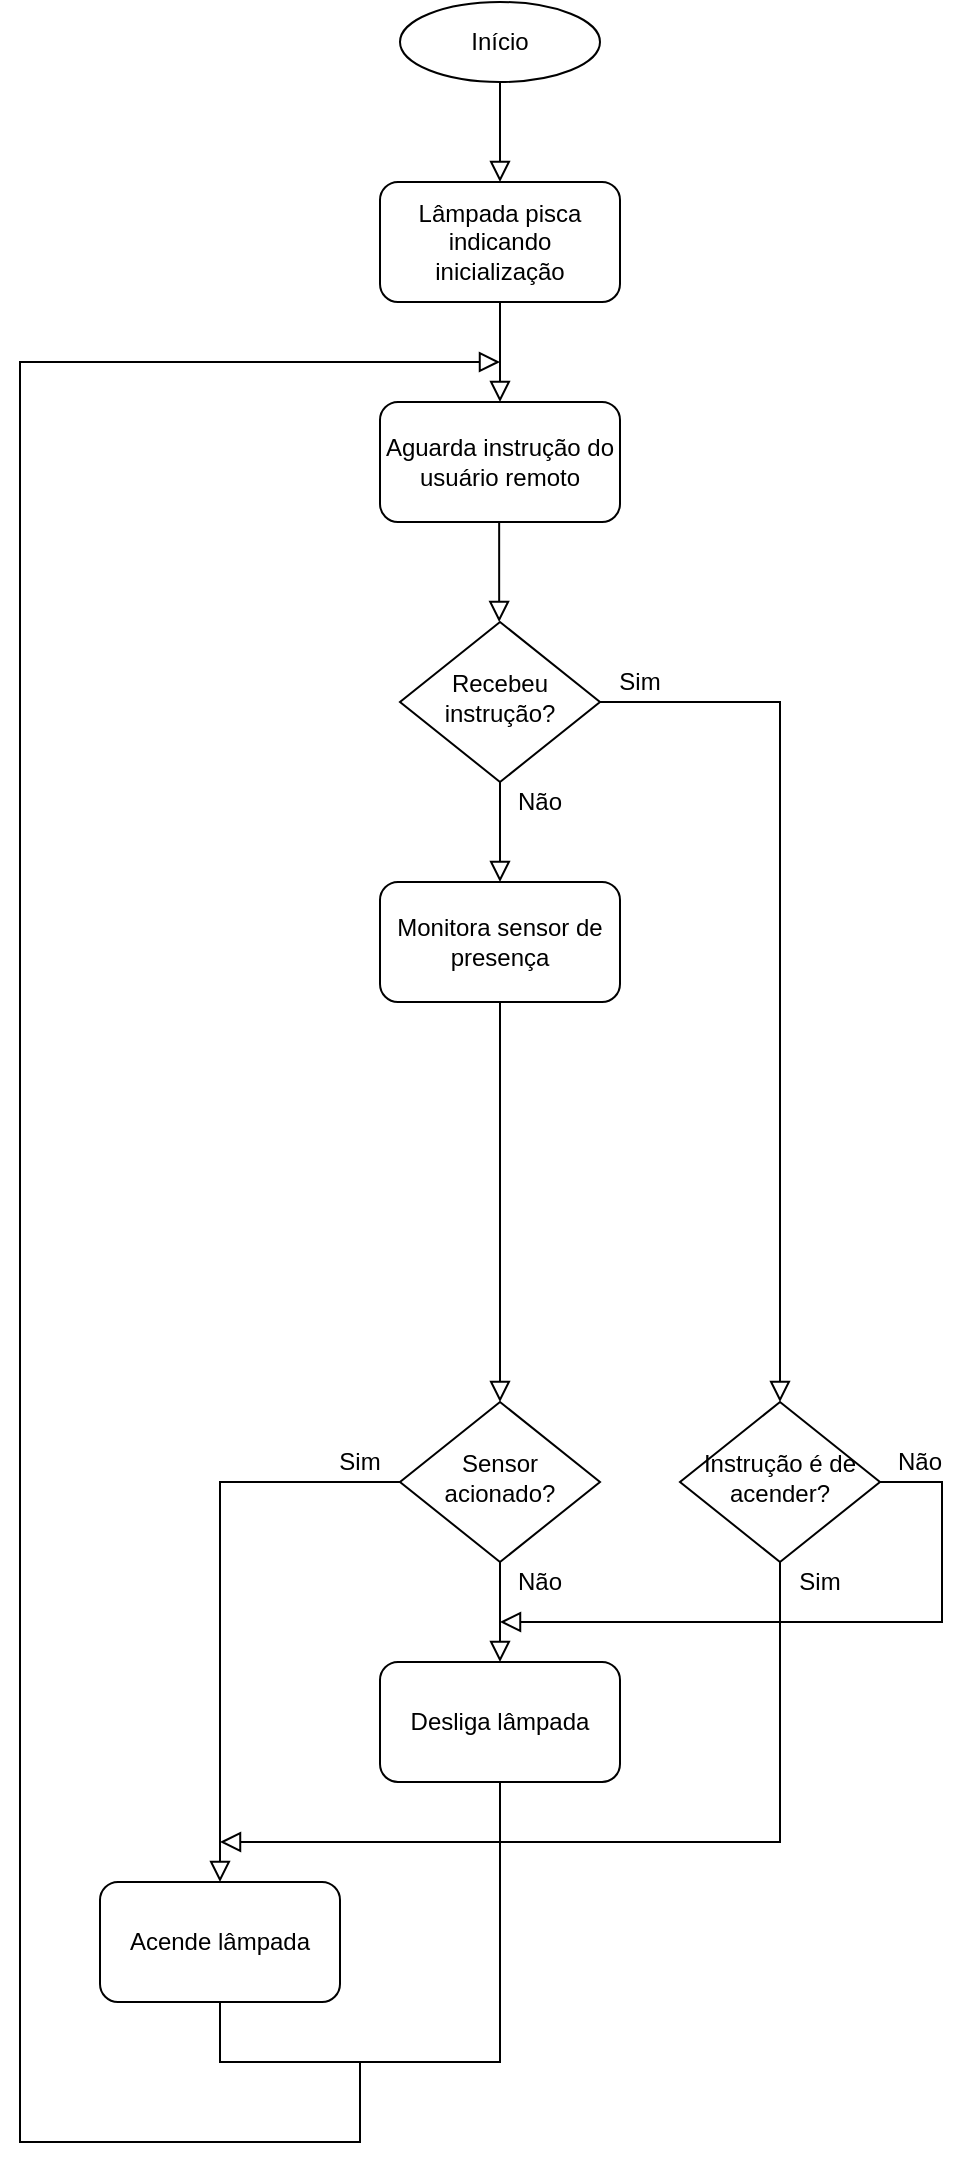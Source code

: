 <mxfile version="21.3.7" type="device">
  <diagram id="C5RBs43oDa-KdzZeNtuy" name="Page-1">
    <mxGraphModel dx="1050" dy="573" grid="1" gridSize="10" guides="1" tooltips="1" connect="1" arrows="1" fold="1" page="1" pageScale="1" pageWidth="827" pageHeight="1169" math="0" shadow="0">
      <root>
        <mxCell id="WIyWlLk6GJQsqaUBKTNV-0" />
        <mxCell id="WIyWlLk6GJQsqaUBKTNV-1" parent="WIyWlLk6GJQsqaUBKTNV-0" />
        <mxCell id="WIyWlLk6GJQsqaUBKTNV-3" value="Lâmpada pisca indicando inicialização" style="rounded=1;whiteSpace=wrap;html=1;fontSize=12;glass=0;strokeWidth=1;shadow=0;" parent="WIyWlLk6GJQsqaUBKTNV-1" vertex="1">
          <mxGeometry x="359" y="130" width="120" height="60" as="geometry" />
        </mxCell>
        <mxCell id="TKUQlw1HjThalMCPjlDY-1" value="Início" style="strokeWidth=1;html=1;shape=mxgraph.flowchart.start_1;whiteSpace=wrap;" parent="WIyWlLk6GJQsqaUBKTNV-1" vertex="1">
          <mxGeometry x="369" y="40" width="100" height="40" as="geometry" />
        </mxCell>
        <mxCell id="TKUQlw1HjThalMCPjlDY-3" value="" style="rounded=0;html=1;jettySize=auto;orthogonalLoop=1;fontSize=11;endArrow=block;endFill=0;endSize=8;strokeWidth=1;shadow=0;labelBackgroundColor=none;edgeStyle=orthogonalEdgeStyle;exitX=0.5;exitY=1;exitDx=0;exitDy=0;exitPerimeter=0;entryX=0.5;entryY=0;entryDx=0;entryDy=0;" parent="WIyWlLk6GJQsqaUBKTNV-1" source="TKUQlw1HjThalMCPjlDY-1" target="WIyWlLk6GJQsqaUBKTNV-3" edge="1">
          <mxGeometry relative="1" as="geometry">
            <mxPoint x="429" y="170" as="sourcePoint" />
            <mxPoint x="399" y="100" as="targetPoint" />
          </mxGeometry>
        </mxCell>
        <mxCell id="TKUQlw1HjThalMCPjlDY-4" value="" style="rounded=0;html=1;jettySize=auto;orthogonalLoop=1;fontSize=11;endArrow=block;endFill=0;endSize=8;strokeWidth=1;shadow=0;labelBackgroundColor=none;edgeStyle=orthogonalEdgeStyle;exitX=0.5;exitY=1;exitDx=0;exitDy=0;entryX=0.5;entryY=0;entryDx=0;entryDy=0;" parent="WIyWlLk6GJQsqaUBKTNV-1" source="WIyWlLk6GJQsqaUBKTNV-3" target="TKUQlw1HjThalMCPjlDY-5" edge="1">
          <mxGeometry relative="1" as="geometry">
            <mxPoint x="418.58" y="200" as="sourcePoint" />
            <mxPoint x="419" y="220" as="targetPoint" />
          </mxGeometry>
        </mxCell>
        <mxCell id="TKUQlw1HjThalMCPjlDY-5" value="Aguarda instrução do usuário remoto" style="rounded=1;whiteSpace=wrap;html=1;fontSize=12;glass=0;strokeWidth=1;shadow=0;" parent="WIyWlLk6GJQsqaUBKTNV-1" vertex="1">
          <mxGeometry x="359" y="240" width="120" height="60" as="geometry" />
        </mxCell>
        <mxCell id="TKUQlw1HjThalMCPjlDY-7" value="Recebeu instrução?" style="rhombus;whiteSpace=wrap;html=1;shadow=0;fontFamily=Helvetica;fontSize=12;align=center;strokeWidth=1;spacing=6;spacingTop=-4;" parent="WIyWlLk6GJQsqaUBKTNV-1" vertex="1">
          <mxGeometry x="369" y="350" width="100" height="80" as="geometry" />
        </mxCell>
        <mxCell id="TKUQlw1HjThalMCPjlDY-8" value="" style="rounded=0;html=1;jettySize=auto;orthogonalLoop=1;fontSize=11;endArrow=block;endFill=0;endSize=8;strokeWidth=1;shadow=0;labelBackgroundColor=none;edgeStyle=orthogonalEdgeStyle;exitX=0.5;exitY=1;exitDx=0;exitDy=0;entryX=0.5;entryY=0;entryDx=0;entryDy=0;" parent="WIyWlLk6GJQsqaUBKTNV-1" edge="1">
          <mxGeometry relative="1" as="geometry">
            <mxPoint x="418.58" y="300" as="sourcePoint" />
            <mxPoint x="418.58" y="350" as="targetPoint" />
          </mxGeometry>
        </mxCell>
        <mxCell id="TKUQlw1HjThalMCPjlDY-12" value="Sim" style="text;html=1;strokeColor=none;fillColor=none;align=center;verticalAlign=middle;whiteSpace=wrap;rounded=0;" parent="WIyWlLk6GJQsqaUBKTNV-1" vertex="1">
          <mxGeometry x="469" y="370" width="40" height="20" as="geometry" />
        </mxCell>
        <mxCell id="TKUQlw1HjThalMCPjlDY-13" value="" style="rounded=0;html=1;jettySize=auto;orthogonalLoop=1;fontSize=11;endArrow=block;endFill=0;endSize=8;strokeWidth=1;shadow=0;labelBackgroundColor=none;edgeStyle=orthogonalEdgeStyle;exitX=0.5;exitY=1;exitDx=0;exitDy=0;entryX=0.5;entryY=0;entryDx=0;entryDy=0;" parent="WIyWlLk6GJQsqaUBKTNV-1" source="TKUQlw1HjThalMCPjlDY-7" target="TKUQlw1HjThalMCPjlDY-14" edge="1">
          <mxGeometry relative="1" as="geometry">
            <mxPoint x="428.58" y="310" as="sourcePoint" />
            <mxPoint x="419" y="480" as="targetPoint" />
          </mxGeometry>
        </mxCell>
        <mxCell id="TKUQlw1HjThalMCPjlDY-14" value="Monitora sensor de presença" style="rounded=1;whiteSpace=wrap;html=1;fontSize=12;glass=0;strokeWidth=1;shadow=0;" parent="WIyWlLk6GJQsqaUBKTNV-1" vertex="1">
          <mxGeometry x="359" y="480" width="120" height="60" as="geometry" />
        </mxCell>
        <mxCell id="TKUQlw1HjThalMCPjlDY-15" value="Não" style="text;html=1;strokeColor=none;fillColor=none;align=center;verticalAlign=middle;whiteSpace=wrap;rounded=0;" parent="WIyWlLk6GJQsqaUBKTNV-1" vertex="1">
          <mxGeometry x="419" y="430" width="40" height="20" as="geometry" />
        </mxCell>
        <mxCell id="TKUQlw1HjThalMCPjlDY-16" value="Sensor acionado?" style="rhombus;whiteSpace=wrap;html=1;shadow=0;fontFamily=Helvetica;fontSize=12;align=center;strokeWidth=1;spacing=6;spacingTop=-4;" parent="WIyWlLk6GJQsqaUBKTNV-1" vertex="1">
          <mxGeometry x="369" y="740" width="100" height="80" as="geometry" />
        </mxCell>
        <mxCell id="TKUQlw1HjThalMCPjlDY-17" value="" style="rounded=0;html=1;jettySize=auto;orthogonalLoop=1;fontSize=11;endArrow=block;endFill=0;endSize=8;strokeWidth=1;shadow=0;labelBackgroundColor=none;edgeStyle=orthogonalEdgeStyle;exitX=0.5;exitY=1;exitDx=0;exitDy=0;entryX=0.5;entryY=0;entryDx=0;entryDy=0;" parent="WIyWlLk6GJQsqaUBKTNV-1" source="TKUQlw1HjThalMCPjlDY-14" target="TKUQlw1HjThalMCPjlDY-16" edge="1">
          <mxGeometry relative="1" as="geometry">
            <mxPoint x="429" y="440" as="sourcePoint" />
            <mxPoint x="429" y="490" as="targetPoint" />
          </mxGeometry>
        </mxCell>
        <mxCell id="TKUQlw1HjThalMCPjlDY-20" value="Sim" style="text;html=1;strokeColor=none;fillColor=none;align=center;verticalAlign=middle;whiteSpace=wrap;rounded=0;" parent="WIyWlLk6GJQsqaUBKTNV-1" vertex="1">
          <mxGeometry x="329" y="760" width="40" height="20" as="geometry" />
        </mxCell>
        <mxCell id="TKUQlw1HjThalMCPjlDY-22" value="Acende lâmpada" style="rounded=1;whiteSpace=wrap;html=1;fontSize=12;glass=0;strokeWidth=1;shadow=0;" parent="WIyWlLk6GJQsqaUBKTNV-1" vertex="1">
          <mxGeometry x="219" y="980" width="120" height="60" as="geometry" />
        </mxCell>
        <mxCell id="TKUQlw1HjThalMCPjlDY-23" value="Não" style="text;html=1;strokeColor=none;fillColor=none;align=center;verticalAlign=middle;whiteSpace=wrap;rounded=0;" parent="WIyWlLk6GJQsqaUBKTNV-1" vertex="1">
          <mxGeometry x="419" y="820" width="40" height="20" as="geometry" />
        </mxCell>
        <mxCell id="TKUQlw1HjThalMCPjlDY-24" value="Desliga lâmpada" style="rounded=1;whiteSpace=wrap;html=1;fontSize=12;glass=0;strokeWidth=1;shadow=0;" parent="WIyWlLk6GJQsqaUBKTNV-1" vertex="1">
          <mxGeometry x="359" y="870" width="120" height="60" as="geometry" />
        </mxCell>
        <mxCell id="TKUQlw1HjThalMCPjlDY-31" value="" style="rounded=0;html=1;jettySize=auto;orthogonalLoop=1;fontSize=11;endArrow=block;endFill=0;endSize=8;strokeWidth=1;shadow=0;labelBackgroundColor=none;edgeStyle=orthogonalEdgeStyle;exitX=0.5;exitY=1;exitDx=0;exitDy=0;entryX=0.5;entryY=0;entryDx=0;entryDy=0;" parent="WIyWlLk6GJQsqaUBKTNV-1" edge="1">
          <mxGeometry relative="1" as="geometry">
            <mxPoint x="419" y="820" as="sourcePoint" />
            <mxPoint x="419" y="870" as="targetPoint" />
          </mxGeometry>
        </mxCell>
        <mxCell id="TKUQlw1HjThalMCPjlDY-32" value="" style="rounded=0;html=1;jettySize=auto;orthogonalLoop=1;fontSize=11;endArrow=block;endFill=0;endSize=8;strokeWidth=1;shadow=0;labelBackgroundColor=none;edgeStyle=orthogonalEdgeStyle;exitX=1;exitY=1;exitDx=0;exitDy=0;entryX=0.5;entryY=0;entryDx=0;entryDy=0;" parent="WIyWlLk6GJQsqaUBKTNV-1" source="TKUQlw1HjThalMCPjlDY-20" target="TKUQlw1HjThalMCPjlDY-22" edge="1">
          <mxGeometry relative="1" as="geometry">
            <mxPoint x="299" y="800" as="sourcePoint" />
            <mxPoint x="299" y="850" as="targetPoint" />
            <Array as="points">
              <mxPoint x="279" y="780" />
            </Array>
          </mxGeometry>
        </mxCell>
        <mxCell id="TKUQlw1HjThalMCPjlDY-34" value="" style="rounded=0;html=1;jettySize=auto;orthogonalLoop=1;fontSize=11;endArrow=none;endFill=0;endSize=8;strokeWidth=1;shadow=0;labelBackgroundColor=none;edgeStyle=orthogonalEdgeStyle;exitX=0.5;exitY=1;exitDx=0;exitDy=0;" parent="WIyWlLk6GJQsqaUBKTNV-1" source="TKUQlw1HjThalMCPjlDY-24" edge="1">
          <mxGeometry relative="1" as="geometry">
            <mxPoint x="399" y="960" as="sourcePoint" />
            <mxPoint x="349" y="1070" as="targetPoint" />
            <Array as="points">
              <mxPoint x="419" y="1070" />
              <mxPoint x="349" y="1070" />
            </Array>
          </mxGeometry>
        </mxCell>
        <mxCell id="TKUQlw1HjThalMCPjlDY-35" value="" style="rounded=0;html=1;jettySize=auto;orthogonalLoop=1;fontSize=11;endArrow=block;endFill=0;endSize=8;strokeWidth=1;shadow=0;labelBackgroundColor=none;edgeStyle=orthogonalEdgeStyle;exitX=0.5;exitY=1;exitDx=0;exitDy=0;" parent="WIyWlLk6GJQsqaUBKTNV-1" source="TKUQlw1HjThalMCPjlDY-22" edge="1">
          <mxGeometry relative="1" as="geometry">
            <mxPoint x="429" y="790" as="sourcePoint" />
            <mxPoint x="419" y="220" as="targetPoint" />
            <Array as="points">
              <mxPoint x="279" y="1070" />
              <mxPoint x="349" y="1070" />
              <mxPoint x="349" y="1110" />
              <mxPoint x="179" y="1110" />
              <mxPoint x="179" y="220" />
            </Array>
          </mxGeometry>
        </mxCell>
        <mxCell id="TKUQlw1HjThalMCPjlDY-36" value="" style="rounded=0;html=1;jettySize=auto;orthogonalLoop=1;fontSize=11;endArrow=block;endFill=0;endSize=8;strokeWidth=1;shadow=0;labelBackgroundColor=none;edgeStyle=orthogonalEdgeStyle;exitX=0;exitY=1;exitDx=0;exitDy=0;entryX=0.5;entryY=0;entryDx=0;entryDy=0;" parent="WIyWlLk6GJQsqaUBKTNV-1" source="TKUQlw1HjThalMCPjlDY-12" target="TKUQlw1HjThalMCPjlDY-37" edge="1">
          <mxGeometry relative="1" as="geometry">
            <mxPoint x="519" y="415" as="sourcePoint" />
            <mxPoint x="559" y="590" as="targetPoint" />
            <Array as="points">
              <mxPoint x="559" y="390" />
            </Array>
          </mxGeometry>
        </mxCell>
        <mxCell id="TKUQlw1HjThalMCPjlDY-37" value="Instrução é de acender?" style="rhombus;whiteSpace=wrap;html=1;shadow=0;fontFamily=Helvetica;fontSize=12;align=center;strokeWidth=1;spacing=6;spacingTop=-4;" parent="WIyWlLk6GJQsqaUBKTNV-1" vertex="1">
          <mxGeometry x="509" y="740" width="100" height="80" as="geometry" />
        </mxCell>
        <mxCell id="TKUQlw1HjThalMCPjlDY-38" value="Não" style="text;html=1;strokeColor=none;fillColor=none;align=center;verticalAlign=middle;whiteSpace=wrap;rounded=0;" parent="WIyWlLk6GJQsqaUBKTNV-1" vertex="1">
          <mxGeometry x="609" y="760" width="40" height="20" as="geometry" />
        </mxCell>
        <mxCell id="TKUQlw1HjThalMCPjlDY-39" value="Sim" style="text;html=1;strokeColor=none;fillColor=none;align=center;verticalAlign=middle;whiteSpace=wrap;rounded=0;" parent="WIyWlLk6GJQsqaUBKTNV-1" vertex="1">
          <mxGeometry x="559" y="820" width="40" height="20" as="geometry" />
        </mxCell>
        <mxCell id="TKUQlw1HjThalMCPjlDY-40" value="" style="rounded=0;html=1;jettySize=auto;orthogonalLoop=1;fontSize=11;endArrow=block;endFill=0;endSize=8;strokeWidth=1;shadow=0;labelBackgroundColor=none;edgeStyle=orthogonalEdgeStyle;exitX=0.5;exitY=1;exitDx=0;exitDy=0;" parent="WIyWlLk6GJQsqaUBKTNV-1" source="TKUQlw1HjThalMCPjlDY-37" edge="1">
          <mxGeometry relative="1" as="geometry">
            <mxPoint x="558.17" y="850" as="sourcePoint" />
            <mxPoint x="279" y="960" as="targetPoint" />
            <Array as="points">
              <mxPoint x="559" y="960" />
            </Array>
          </mxGeometry>
        </mxCell>
        <mxCell id="TKUQlw1HjThalMCPjlDY-42" value="" style="rounded=0;html=1;jettySize=auto;orthogonalLoop=1;fontSize=11;endArrow=block;endFill=0;endSize=8;strokeWidth=1;shadow=0;labelBackgroundColor=none;edgeStyle=orthogonalEdgeStyle;exitX=1;exitY=0.5;exitDx=0;exitDy=0;" parent="WIyWlLk6GJQsqaUBKTNV-1" source="TKUQlw1HjThalMCPjlDY-37" edge="1">
          <mxGeometry relative="1" as="geometry">
            <mxPoint x="639" y="830" as="sourcePoint" />
            <mxPoint x="419" y="850" as="targetPoint" />
            <Array as="points">
              <mxPoint x="640" y="780" />
              <mxPoint x="640" y="850" />
            </Array>
          </mxGeometry>
        </mxCell>
      </root>
    </mxGraphModel>
  </diagram>
</mxfile>
